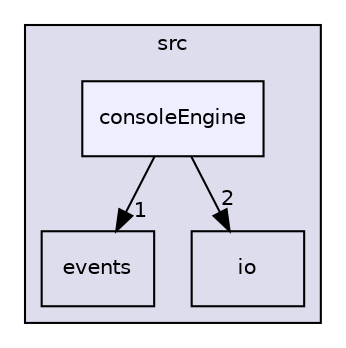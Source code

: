 digraph "src/consoleEngine" {
  compound=true
  node [ fontsize="10", fontname="Helvetica"];
  edge [ labelfontsize="10", labelfontname="Helvetica"];
  subgraph clusterdir_68267d1309a1af8e8297ef4c3efbcdba {
    graph [ bgcolor="#ddddee", pencolor="black", label="src" fontname="Helvetica", fontsize="10", URL="dir_68267d1309a1af8e8297ef4c3efbcdba.html"]
  dir_14e1e259e8275dc0c459acef3bbf05ae [shape=box label="events" URL="dir_14e1e259e8275dc0c459acef3bbf05ae.html"];
  dir_c184e51c84f2c3f0345bbc8a0d75d3e1 [shape=box label="io" URL="dir_c184e51c84f2c3f0345bbc8a0d75d3e1.html"];
  dir_5a265d8a0feef7fed69ba92aa1265b3e [shape=box, label="consoleEngine", style="filled", fillcolor="#eeeeff", pencolor="black", URL="dir_5a265d8a0feef7fed69ba92aa1265b3e.html"];
  }
  dir_5a265d8a0feef7fed69ba92aa1265b3e->dir_14e1e259e8275dc0c459acef3bbf05ae [headlabel="1", labeldistance=1.5 headhref="dir_000001_000002.html"];
  dir_5a265d8a0feef7fed69ba92aa1265b3e->dir_c184e51c84f2c3f0345bbc8a0d75d3e1 [headlabel="2", labeldistance=1.5 headhref="dir_000001_000004.html"];
}
